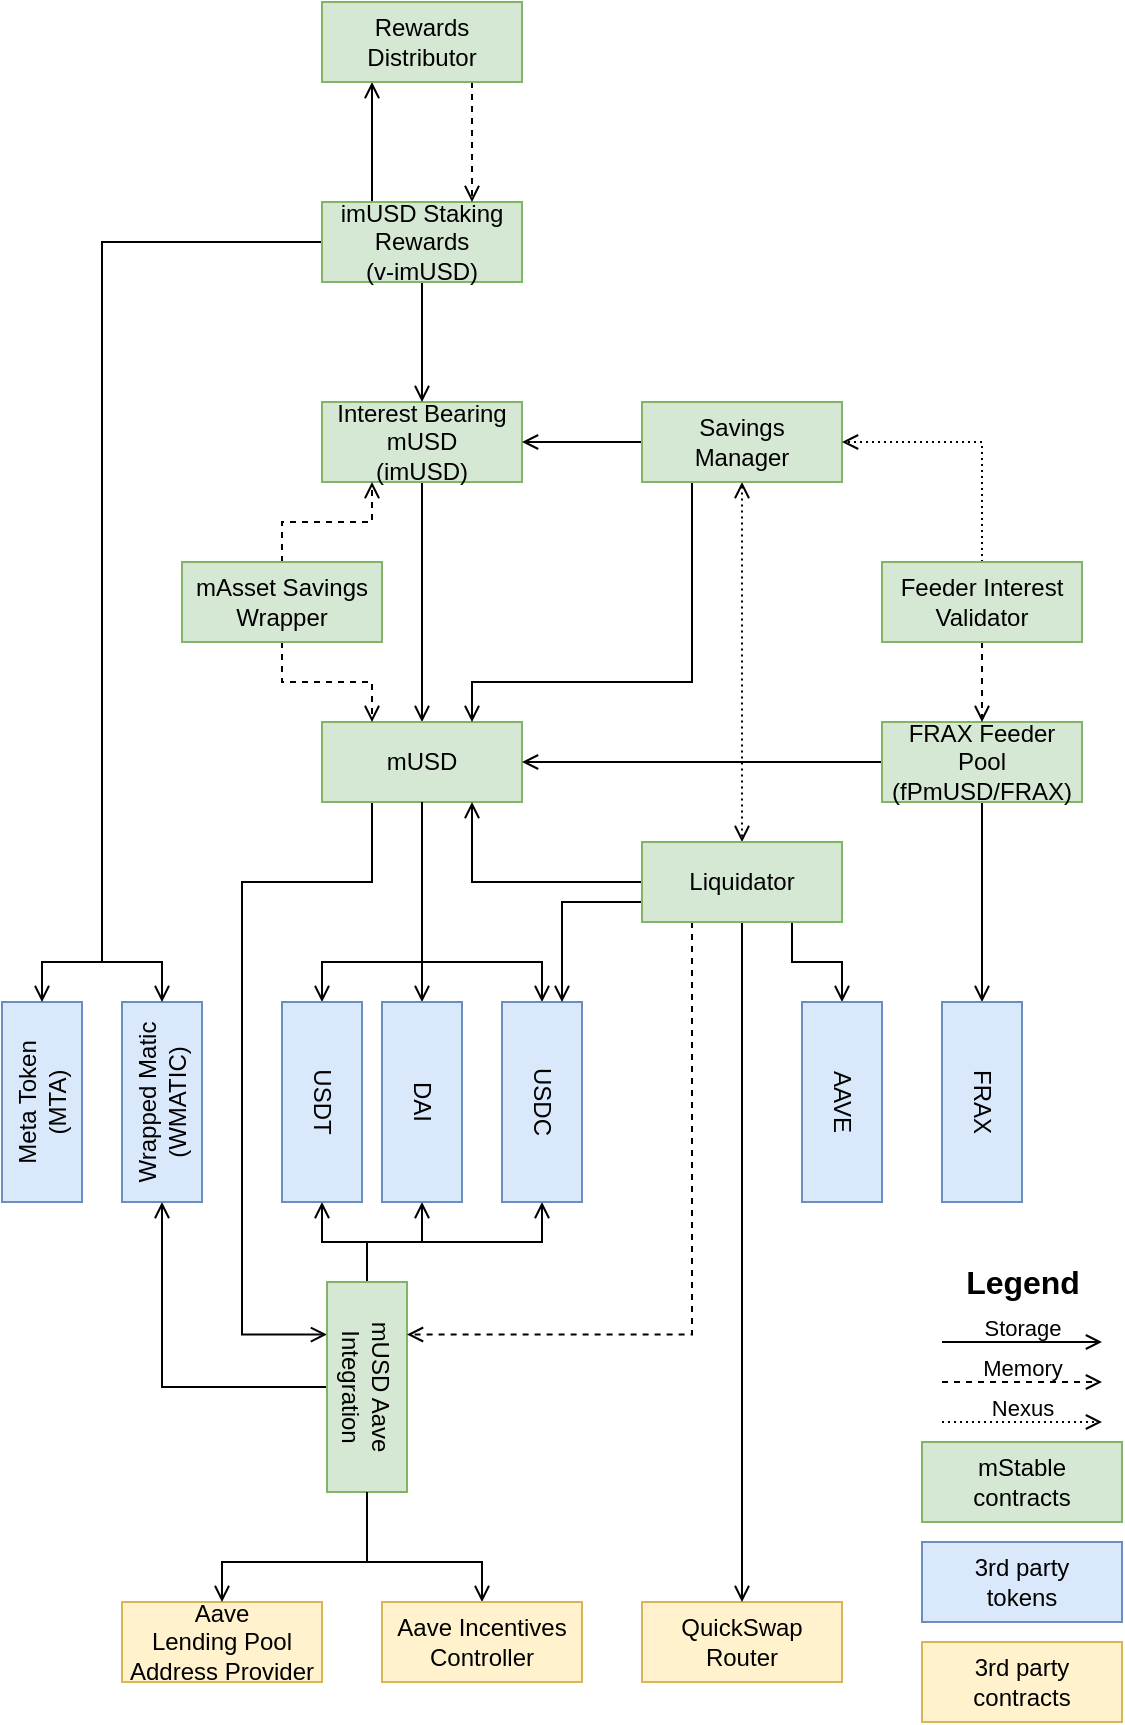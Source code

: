 <mxfile version="14.8.3" type="device" pages="2"><diagram id="_9rFnSgzRAWw9v-9qczC" name="Page-1"><mxGraphModel dx="855" dy="939" grid="1" gridSize="10" guides="1" tooltips="1" connect="1" arrows="1" fold="1" page="1" pageScale="1" pageWidth="850" pageHeight="1100" math="0" shadow="0"><root><mxCell id="0"/><mxCell id="1" parent="0"/><mxCell id="eyyjNeuyLcwpaB6HrIFP-22" style="edgeStyle=orthogonalEdgeStyle;rounded=0;orthogonalLoop=1;jettySize=auto;html=1;exitX=0.5;exitY=1;exitDx=0;exitDy=0;entryX=0.5;entryY=0;entryDx=0;entryDy=0;endArrow=open;endFill=0;" parent="1" source="eyyjNeuyLcwpaB6HrIFP-5" target="eyyjNeuyLcwpaB6HrIFP-6" edge="1"><mxGeometry relative="1" as="geometry"/></mxCell><mxCell id="eyyjNeuyLcwpaB6HrIFP-5" value="Interest Bearing mUSD&lt;br&gt;(imUSD)" style="whiteSpace=wrap;html=1;align=center;fillColor=#d5e8d4;strokeColor=#82b366;" parent="1" vertex="1"><mxGeometry x="360" y="340" width="100" height="40" as="geometry"/></mxCell><mxCell id="eyyjNeuyLcwpaB6HrIFP-218" style="edgeStyle=orthogonalEdgeStyle;rounded=0;orthogonalLoop=1;jettySize=auto;html=1;exitX=0.25;exitY=1;exitDx=0;exitDy=0;entryX=0.25;entryY=1;entryDx=0;entryDy=0;endArrow=open;endFill=0;" parent="1" source="eyyjNeuyLcwpaB6HrIFP-6" target="eyyjNeuyLcwpaB6HrIFP-41" edge="1"><mxGeometry relative="1" as="geometry"><Array as="points"><mxPoint x="385" y="580"/><mxPoint x="320" y="580"/><mxPoint x="320" y="806"/></Array></mxGeometry></mxCell><mxCell id="eyyjNeuyLcwpaB6HrIFP-6" value="mUSD" style="whiteSpace=wrap;html=1;align=center;fillColor=#d5e8d4;strokeColor=#82b366;" parent="1" vertex="1"><mxGeometry x="360" y="500" width="100" height="40" as="geometry"/></mxCell><mxCell id="eyyjNeuyLcwpaB6HrIFP-48" style="edgeStyle=orthogonalEdgeStyle;rounded=0;orthogonalLoop=1;jettySize=auto;html=1;exitX=0.5;exitY=1;exitDx=0;exitDy=0;entryX=0;entryY=0.5;entryDx=0;entryDy=0;endArrow=open;endFill=0;" parent="1" source="eyyjNeuyLcwpaB6HrIFP-6" target="eyyjNeuyLcwpaB6HrIFP-44" edge="1"><mxGeometry relative="1" as="geometry"><Array as="points"><mxPoint x="410" y="620"/><mxPoint x="360" y="620"/></Array></mxGeometry></mxCell><mxCell id="eyyjNeuyLcwpaB6HrIFP-49" style="edgeStyle=orthogonalEdgeStyle;rounded=0;orthogonalLoop=1;jettySize=auto;html=1;exitX=0.5;exitY=1;exitDx=0;exitDy=0;entryX=0;entryY=0.5;entryDx=0;entryDy=0;endArrow=open;endFill=0;" parent="1" source="eyyjNeuyLcwpaB6HrIFP-6" target="eyyjNeuyLcwpaB6HrIFP-45" edge="1"><mxGeometry relative="1" as="geometry"><Array as="points"><mxPoint x="410" y="630"/><mxPoint x="410" y="630"/></Array></mxGeometry></mxCell><mxCell id="eyyjNeuyLcwpaB6HrIFP-50" style="edgeStyle=orthogonalEdgeStyle;rounded=0;orthogonalLoop=1;jettySize=auto;html=1;exitX=0.5;exitY=1;exitDx=0;exitDy=0;entryX=0;entryY=0.5;entryDx=0;entryDy=0;endArrow=open;endFill=0;" parent="1" source="eyyjNeuyLcwpaB6HrIFP-6" target="eyyjNeuyLcwpaB6HrIFP-47" edge="1"><mxGeometry relative="1" as="geometry"><Array as="points"><mxPoint x="410" y="620"/><mxPoint x="470" y="620"/></Array><mxPoint x="410" y="640" as="targetPoint"/></mxGeometry></mxCell><mxCell id="eyyjNeuyLcwpaB6HrIFP-151" style="edgeStyle=orthogonalEdgeStyle;rounded=0;orthogonalLoop=1;jettySize=auto;html=1;exitX=0;exitY=0.5;exitDx=0;exitDy=0;entryX=1;entryY=0.5;entryDx=0;entryDy=0;endArrow=open;endFill=0;" parent="1" source="eyyjNeuyLcwpaB6HrIFP-38" target="eyyjNeuyLcwpaB6HrIFP-5" edge="1"><mxGeometry relative="1" as="geometry"><Array as="points"/></mxGeometry></mxCell><mxCell id="eyyjNeuyLcwpaB6HrIFP-153" style="edgeStyle=orthogonalEdgeStyle;rounded=0;orthogonalLoop=1;jettySize=auto;html=1;exitX=0.25;exitY=1;exitDx=0;exitDy=0;entryX=0.75;entryY=0;entryDx=0;entryDy=0;endArrow=open;endFill=0;" parent="1" source="eyyjNeuyLcwpaB6HrIFP-38" target="eyyjNeuyLcwpaB6HrIFP-6" edge="1"><mxGeometry relative="1" as="geometry"><Array as="points"><mxPoint x="545" y="480"/><mxPoint x="435" y="480"/></Array></mxGeometry></mxCell><mxCell id="TykH7SimiXTb7YO5JZkf-15" style="edgeStyle=orthogonalEdgeStyle;rounded=0;orthogonalLoop=1;jettySize=auto;html=1;exitX=0.5;exitY=1;exitDx=0;exitDy=0;entryX=0.5;entryY=0;entryDx=0;entryDy=0;endArrow=open;endFill=0;dashed=1;dashPattern=1 2;startArrow=open;startFill=0;" parent="1" source="eyyjNeuyLcwpaB6HrIFP-38" target="TykH7SimiXTb7YO5JZkf-11" edge="1"><mxGeometry relative="1" as="geometry"><Array as="points"><mxPoint x="570" y="510"/><mxPoint x="570" y="510"/></Array></mxGeometry></mxCell><mxCell id="eyyjNeuyLcwpaB6HrIFP-38" value="Savings&lt;br&gt;Manager" style="whiteSpace=wrap;html=1;align=center;fillColor=#d5e8d4;strokeColor=#82b366;" parent="1" vertex="1"><mxGeometry x="520" y="340" width="100" height="40" as="geometry"/></mxCell><mxCell id="eyyjNeuyLcwpaB6HrIFP-40" value="Aave&lt;br&gt;Lending Pool&lt;br&gt;Address Provider" style="whiteSpace=wrap;html=1;align=center;rotation=0;fillColor=#fff2cc;strokeColor=#d6b656;" parent="1" vertex="1"><mxGeometry x="260" y="940" width="100" height="40" as="geometry"/></mxCell><mxCell id="TykH7SimiXTb7YO5JZkf-8" style="edgeStyle=orthogonalEdgeStyle;rounded=0;orthogonalLoop=1;jettySize=auto;html=1;exitX=0.5;exitY=1;exitDx=0;exitDy=0;endArrow=open;endFill=0;" parent="1" source="eyyjNeuyLcwpaB6HrIFP-41" target="w_oNeSA4J7dQEzQCuN3S-23" edge="1"><mxGeometry relative="1" as="geometry"/></mxCell><mxCell id="TykH7SimiXTb7YO5JZkf-10" style="edgeStyle=orthogonalEdgeStyle;rounded=0;orthogonalLoop=1;jettySize=auto;html=1;exitX=1;exitY=0.5;exitDx=0;exitDy=0;entryX=0.5;entryY=0;entryDx=0;entryDy=0;endArrow=open;endFill=0;" parent="1" source="eyyjNeuyLcwpaB6HrIFP-41" target="TykH7SimiXTb7YO5JZkf-9" edge="1"><mxGeometry relative="1" as="geometry"><Array as="points"><mxPoint x="383" y="920"/><mxPoint x="440" y="920"/></Array></mxGeometry></mxCell><mxCell id="V3BaYARohXUQyW86RRBQ-1" style="edgeStyle=orthogonalEdgeStyle;rounded=0;orthogonalLoop=1;jettySize=auto;html=1;exitX=0;exitY=0.5;exitDx=0;exitDy=0;entryX=1;entryY=0.5;entryDx=0;entryDy=0;startArrow=none;startFill=0;endArrow=open;endFill=0;" edge="1" parent="1" source="eyyjNeuyLcwpaB6HrIFP-41" target="eyyjNeuyLcwpaB6HrIFP-44"><mxGeometry relative="1" as="geometry"/></mxCell><mxCell id="V3BaYARohXUQyW86RRBQ-2" style="edgeStyle=orthogonalEdgeStyle;rounded=0;orthogonalLoop=1;jettySize=auto;html=1;exitX=0;exitY=0.5;exitDx=0;exitDy=0;entryX=1;entryY=0.5;entryDx=0;entryDy=0;startArrow=none;startFill=0;endArrow=open;endFill=0;" edge="1" parent="1" source="eyyjNeuyLcwpaB6HrIFP-41" target="eyyjNeuyLcwpaB6HrIFP-45"><mxGeometry relative="1" as="geometry"/></mxCell><mxCell id="V3BaYARohXUQyW86RRBQ-3" style="edgeStyle=orthogonalEdgeStyle;rounded=0;orthogonalLoop=1;jettySize=auto;html=1;exitX=0;exitY=0.5;exitDx=0;exitDy=0;entryX=1;entryY=0.5;entryDx=0;entryDy=0;startArrow=none;startFill=0;endArrow=open;endFill=0;" edge="1" parent="1" source="eyyjNeuyLcwpaB6HrIFP-41" target="eyyjNeuyLcwpaB6HrIFP-47"><mxGeometry relative="1" as="geometry"/></mxCell><mxCell id="eyyjNeuyLcwpaB6HrIFP-41" value="mUSD Aave Integration" style="whiteSpace=wrap;html=1;align=center;rotation=90;fillColor=#d5e8d4;strokeColor=#82b366;" parent="1" vertex="1"><mxGeometry x="330" y="812.5" width="105" height="40" as="geometry"/></mxCell><mxCell id="eyyjNeuyLcwpaB6HrIFP-44" value="USDT" style="whiteSpace=wrap;html=1;align=center;rotation=90;fillColor=#dae8fc;strokeColor=#6c8ebf;" parent="1" vertex="1"><mxGeometry x="310" y="670" width="100" height="40" as="geometry"/></mxCell><mxCell id="eyyjNeuyLcwpaB6HrIFP-45" value="DAI" style="whiteSpace=wrap;html=1;align=center;rotation=90;fillColor=#dae8fc;strokeColor=#6c8ebf;" parent="1" vertex="1"><mxGeometry x="360" y="670" width="100" height="40" as="geometry"/></mxCell><mxCell id="eyyjNeuyLcwpaB6HrIFP-47" value="USDC" style="whiteSpace=wrap;html=1;align=center;rotation=90;fillColor=#dae8fc;strokeColor=#6c8ebf;" parent="1" vertex="1"><mxGeometry x="420" y="670" width="100" height="40" as="geometry"/></mxCell><mxCell id="eyyjNeuyLcwpaB6HrIFP-61" style="edgeStyle=orthogonalEdgeStyle;rounded=0;orthogonalLoop=1;jettySize=auto;html=1;exitX=1;exitY=0.5;exitDx=0;exitDy=0;entryX=0.5;entryY=0;entryDx=0;entryDy=0;endArrow=open;endFill=0;" parent="1" source="eyyjNeuyLcwpaB6HrIFP-41" target="eyyjNeuyLcwpaB6HrIFP-40" edge="1"><mxGeometry relative="1" as="geometry"><Array as="points"><mxPoint x="383" y="920"/><mxPoint x="310" y="920"/></Array></mxGeometry></mxCell><mxCell id="eyyjNeuyLcwpaB6HrIFP-72" style="edgeStyle=orthogonalEdgeStyle;rounded=0;orthogonalLoop=1;jettySize=auto;html=1;exitX=0.5;exitY=0;exitDx=0;exitDy=0;entryX=0.25;entryY=1;entryDx=0;entryDy=0;endArrow=open;endFill=0;dashed=1;" parent="1" source="eyyjNeuyLcwpaB6HrIFP-71" target="eyyjNeuyLcwpaB6HrIFP-5" edge="1"><mxGeometry relative="1" as="geometry"/></mxCell><mxCell id="eyyjNeuyLcwpaB6HrIFP-73" style="edgeStyle=orthogonalEdgeStyle;rounded=0;orthogonalLoop=1;jettySize=auto;html=1;exitX=0.5;exitY=1;exitDx=0;exitDy=0;entryX=0.25;entryY=0;entryDx=0;entryDy=0;endArrow=open;endFill=0;dashed=1;" parent="1" source="eyyjNeuyLcwpaB6HrIFP-71" target="eyyjNeuyLcwpaB6HrIFP-6" edge="1"><mxGeometry relative="1" as="geometry"><mxPoint x="280" y="460" as="sourcePoint"/></mxGeometry></mxCell><mxCell id="eyyjNeuyLcwpaB6HrIFP-71" value="mAsset Savings&lt;br&gt;Wrapper" style="whiteSpace=wrap;html=1;align=center;fillColor=#d5e8d4;strokeColor=#82b366;" parent="1" vertex="1"><mxGeometry x="290" y="420" width="100" height="40" as="geometry"/></mxCell><mxCell id="eyyjNeuyLcwpaB6HrIFP-80" value="QuickSwap&lt;br&gt;Router" style="whiteSpace=wrap;html=1;align=center;fillColor=#fff2cc;strokeColor=#d6b656;" parent="1" vertex="1"><mxGeometry x="520" y="940" width="100" height="40" as="geometry"/></mxCell><mxCell id="TykH7SimiXTb7YO5JZkf-9" value="Aave Incentives&lt;br&gt;Controller" style="whiteSpace=wrap;html=1;align=center;rotation=0;fillColor=#fff2cc;strokeColor=#d6b656;" parent="1" vertex="1"><mxGeometry x="390" y="940" width="100" height="40" as="geometry"/></mxCell><mxCell id="TykH7SimiXTb7YO5JZkf-12" style="edgeStyle=orthogonalEdgeStyle;rounded=0;orthogonalLoop=1;jettySize=auto;html=1;exitX=0;exitY=0.5;exitDx=0;exitDy=0;entryX=0.75;entryY=1;entryDx=0;entryDy=0;endArrow=open;endFill=0;" parent="1" source="TykH7SimiXTb7YO5JZkf-11" target="eyyjNeuyLcwpaB6HrIFP-6" edge="1"><mxGeometry relative="1" as="geometry"><Array as="points"><mxPoint x="435" y="580"/></Array></mxGeometry></mxCell><mxCell id="TykH7SimiXTb7YO5JZkf-13" style="edgeStyle=orthogonalEdgeStyle;rounded=0;orthogonalLoop=1;jettySize=auto;html=1;exitX=0.5;exitY=1;exitDx=0;exitDy=0;endArrow=open;endFill=0;entryX=0.5;entryY=0;entryDx=0;entryDy=0;" parent="1" source="TykH7SimiXTb7YO5JZkf-11" target="eyyjNeuyLcwpaB6HrIFP-80" edge="1"><mxGeometry relative="1" as="geometry"><mxPoint x="570" y="910" as="targetPoint"/><Array as="points"><mxPoint x="570" y="920"/><mxPoint x="570" y="920"/></Array></mxGeometry></mxCell><mxCell id="TykH7SimiXTb7YO5JZkf-14" style="edgeStyle=orthogonalEdgeStyle;rounded=0;orthogonalLoop=1;jettySize=auto;html=1;exitX=0.25;exitY=1;exitDx=0;exitDy=0;entryX=0.25;entryY=0;entryDx=0;entryDy=0;endArrow=open;endFill=0;dashed=1;" parent="1" source="TykH7SimiXTb7YO5JZkf-11" target="eyyjNeuyLcwpaB6HrIFP-41" edge="1"><mxGeometry relative="1" as="geometry"><Array as="points"><mxPoint x="545" y="806"/></Array></mxGeometry></mxCell><mxCell id="RnE77LSG00BqjWLJa3TL-21" style="edgeStyle=orthogonalEdgeStyle;rounded=0;orthogonalLoop=1;jettySize=auto;html=1;exitX=0.75;exitY=1;exitDx=0;exitDy=0;startArrow=none;startFill=0;endArrow=open;endFill=0;" parent="1" source="TykH7SimiXTb7YO5JZkf-11" target="RnE77LSG00BqjWLJa3TL-20" edge="1"><mxGeometry relative="1" as="geometry"/></mxCell><mxCell id="RnE77LSG00BqjWLJa3TL-22" style="edgeStyle=orthogonalEdgeStyle;rounded=0;orthogonalLoop=1;jettySize=auto;html=1;exitX=0;exitY=0.75;exitDx=0;exitDy=0;entryX=0;entryY=0.25;entryDx=0;entryDy=0;startArrow=none;startFill=0;endArrow=open;endFill=0;" parent="1" source="TykH7SimiXTb7YO5JZkf-11" target="eyyjNeuyLcwpaB6HrIFP-47" edge="1"><mxGeometry relative="1" as="geometry"/></mxCell><mxCell id="TykH7SimiXTb7YO5JZkf-11" value="Liquidator" style="whiteSpace=wrap;html=1;align=center;fillColor=#d5e8d4;strokeColor=#82b366;" parent="1" vertex="1"><mxGeometry x="520" y="560" width="100" height="40" as="geometry"/></mxCell><mxCell id="w_oNeSA4J7dQEzQCuN3S-11" style="edgeStyle=orthogonalEdgeStyle;rounded=0;orthogonalLoop=1;jettySize=auto;html=1;exitX=0.5;exitY=1;exitDx=0;exitDy=0;entryX=0;entryY=0.5;entryDx=0;entryDy=0;endArrow=open;endFill=0;" parent="1" source="w_oNeSA4J7dQEzQCuN3S-7" target="w_oNeSA4J7dQEzQCuN3S-8" edge="1"><mxGeometry relative="1" as="geometry"/></mxCell><mxCell id="w_oNeSA4J7dQEzQCuN3S-24" style="edgeStyle=orthogonalEdgeStyle;rounded=0;orthogonalLoop=1;jettySize=auto;html=1;exitX=0;exitY=0.5;exitDx=0;exitDy=0;entryX=1;entryY=0.5;entryDx=0;entryDy=0;endArrow=open;endFill=0;" parent="1" source="w_oNeSA4J7dQEzQCuN3S-7" target="eyyjNeuyLcwpaB6HrIFP-6" edge="1"><mxGeometry relative="1" as="geometry"/></mxCell><mxCell id="w_oNeSA4J7dQEzQCuN3S-7" value="FRAX Feeder Pool (fPmUSD/FRAX)" style="whiteSpace=wrap;html=1;align=center;fillColor=#d5e8d4;strokeColor=#82b366;" parent="1" vertex="1"><mxGeometry x="640" y="500" width="100" height="40" as="geometry"/></mxCell><mxCell id="w_oNeSA4J7dQEzQCuN3S-8" value="FRAX" style="whiteSpace=wrap;html=1;align=center;rotation=90;fillColor=#dae8fc;strokeColor=#6c8ebf;" parent="1" vertex="1"><mxGeometry x="640" y="670" width="100" height="40" as="geometry"/></mxCell><mxCell id="w_oNeSA4J7dQEzQCuN3S-29" style="edgeStyle=orthogonalEdgeStyle;rounded=0;orthogonalLoop=1;jettySize=auto;html=1;exitX=0.5;exitY=1;exitDx=0;exitDy=0;endArrow=open;endFill=0;entryX=0.5;entryY=0;entryDx=0;entryDy=0;dashed=1;" parent="1" source="w_oNeSA4J7dQEzQCuN3S-10" target="w_oNeSA4J7dQEzQCuN3S-7" edge="1"><mxGeometry relative="1" as="geometry"><mxPoint x="680" y="470" as="targetPoint"/></mxGeometry></mxCell><mxCell id="w_oNeSA4J7dQEzQCuN3S-30" style="edgeStyle=orthogonalEdgeStyle;rounded=0;orthogonalLoop=1;jettySize=auto;html=1;exitX=0.5;exitY=0;exitDx=0;exitDy=0;entryX=1;entryY=0.5;entryDx=0;entryDy=0;dashed=1;endArrow=open;endFill=0;dashPattern=1 2;" parent="1" source="w_oNeSA4J7dQEzQCuN3S-10" target="eyyjNeuyLcwpaB6HrIFP-38" edge="1"><mxGeometry relative="1" as="geometry"/></mxCell><mxCell id="w_oNeSA4J7dQEzQCuN3S-10" value="Feeder Interest&lt;br&gt;Validator" style="whiteSpace=wrap;html=1;align=center;fillColor=#d5e8d4;strokeColor=#82b366;" parent="1" vertex="1"><mxGeometry x="640" y="420" width="100" height="40" as="geometry"/></mxCell><mxCell id="w_oNeSA4J7dQEzQCuN3S-12" value="Meta Token&lt;br&gt;(MTA)" style="whiteSpace=wrap;html=1;align=center;fillColor=#dae8fc;strokeColor=#6c8ebf;rotation=-90;" parent="1" vertex="1"><mxGeometry x="170" y="670" width="100" height="40" as="geometry"/></mxCell><mxCell id="w_oNeSA4J7dQEzQCuN3S-23" value="Wrapped Matic&lt;br&gt;(WMATIC)" style="whiteSpace=wrap;html=1;align=center;fillColor=#dae8fc;strokeColor=#6c8ebf;rotation=-90;" parent="1" vertex="1"><mxGeometry x="230" y="670" width="100" height="40" as="geometry"/></mxCell><mxCell id="RnE77LSG00BqjWLJa3TL-3" style="edgeStyle=orthogonalEdgeStyle;rounded=0;orthogonalLoop=1;jettySize=auto;html=1;exitX=0.5;exitY=1;exitDx=0;exitDy=0;endArrow=open;endFill=0;" parent="1" source="RnE77LSG00BqjWLJa3TL-2" target="eyyjNeuyLcwpaB6HrIFP-5" edge="1"><mxGeometry relative="1" as="geometry"/></mxCell><mxCell id="RnE77LSG00BqjWLJa3TL-10" style="edgeStyle=orthogonalEdgeStyle;rounded=0;orthogonalLoop=1;jettySize=auto;html=1;exitX=0.25;exitY=0;exitDx=0;exitDy=0;entryX=0.25;entryY=1;entryDx=0;entryDy=0;endArrow=open;endFill=0;" parent="1" source="RnE77LSG00BqjWLJa3TL-2" target="RnE77LSG00BqjWLJa3TL-6" edge="1"><mxGeometry relative="1" as="geometry"/></mxCell><mxCell id="RnE77LSG00BqjWLJa3TL-11" style="edgeStyle=orthogonalEdgeStyle;rounded=0;orthogonalLoop=1;jettySize=auto;html=1;exitX=0;exitY=0.5;exitDx=0;exitDy=0;entryX=1;entryY=0.5;entryDx=0;entryDy=0;startArrow=none;startFill=0;endArrow=open;endFill=0;" parent="1" source="RnE77LSG00BqjWLJa3TL-2" target="w_oNeSA4J7dQEzQCuN3S-12" edge="1"><mxGeometry relative="1" as="geometry"><Array as="points"><mxPoint x="250" y="260"/><mxPoint x="250" y="620"/><mxPoint x="220" y="620"/></Array></mxGeometry></mxCell><mxCell id="RnE77LSG00BqjWLJa3TL-12" style="edgeStyle=orthogonalEdgeStyle;rounded=0;orthogonalLoop=1;jettySize=auto;html=1;exitX=0;exitY=0.5;exitDx=0;exitDy=0;entryX=1;entryY=0.5;entryDx=0;entryDy=0;startArrow=none;startFill=0;endArrow=open;endFill=0;" parent="1" source="RnE77LSG00BqjWLJa3TL-2" target="w_oNeSA4J7dQEzQCuN3S-23" edge="1"><mxGeometry relative="1" as="geometry"><Array as="points"><mxPoint x="250" y="260"/><mxPoint x="250" y="620"/><mxPoint x="280" y="620"/></Array></mxGeometry></mxCell><mxCell id="RnE77LSG00BqjWLJa3TL-2" value="imUSD Staking Rewards&lt;br&gt;(v-imUSD)" style="whiteSpace=wrap;html=1;align=center;fillColor=#d5e8d4;strokeColor=#82b366;" parent="1" vertex="1"><mxGeometry x="360" y="240" width="100" height="40" as="geometry"/></mxCell><mxCell id="RnE77LSG00BqjWLJa3TL-7" style="edgeStyle=orthogonalEdgeStyle;rounded=0;orthogonalLoop=1;jettySize=auto;html=1;exitX=0.75;exitY=1;exitDx=0;exitDy=0;entryX=0.75;entryY=0;entryDx=0;entryDy=0;endArrow=open;endFill=0;dashed=1;" parent="1" source="RnE77LSG00BqjWLJa3TL-6" target="RnE77LSG00BqjWLJa3TL-2" edge="1"><mxGeometry relative="1" as="geometry"/></mxCell><mxCell id="RnE77LSG00BqjWLJa3TL-6" value="Rewards Distributor" style="whiteSpace=wrap;html=1;align=center;fillColor=#d5e8d4;strokeColor=#82b366;" parent="1" vertex="1"><mxGeometry x="360" y="140" width="100" height="40" as="geometry"/></mxCell><mxCell id="RnE77LSG00BqjWLJa3TL-13" value="&lt;b&gt;&lt;font style=&quot;font-size: 16px&quot;&gt;Legend&lt;/font&gt;&lt;/b&gt;" style="text;html=1;align=center;verticalAlign=middle;resizable=0;points=[];autosize=1;" parent="1" vertex="1"><mxGeometry x="675" y="770" width="70" height="20" as="geometry"/></mxCell><mxCell id="RnE77LSG00BqjWLJa3TL-14" style="edgeStyle=orthogonalEdgeStyle;rounded=0;orthogonalLoop=1;jettySize=auto;html=1;endArrow=open;endFill=0;dashed=1;" parent="1" edge="1"><mxGeometry relative="1" as="geometry"><mxPoint x="670" y="830" as="sourcePoint"/><mxPoint x="750" y="830" as="targetPoint"/><Array as="points"><mxPoint x="720" y="830"/><mxPoint x="720" y="830"/></Array></mxGeometry></mxCell><mxCell id="RnE77LSG00BqjWLJa3TL-15" value="Memory" style="edgeLabel;html=1;align=center;verticalAlign=middle;resizable=0;points=[];labelBackgroundColor=none;" parent="RnE77LSG00BqjWLJa3TL-14" vertex="1" connectable="0"><mxGeometry x="-0.333" y="1" relative="1" as="geometry"><mxPoint x="13" y="-6" as="offset"/></mxGeometry></mxCell><mxCell id="RnE77LSG00BqjWLJa3TL-16" style="edgeStyle=orthogonalEdgeStyle;rounded=0;orthogonalLoop=1;jettySize=auto;html=1;endArrow=open;endFill=0;" parent="1" edge="1"><mxGeometry relative="1" as="geometry"><mxPoint x="670" y="810" as="sourcePoint"/><mxPoint x="750" y="810" as="targetPoint"/><Array as="points"><mxPoint x="670" y="810"/><mxPoint x="750" y="810"/></Array></mxGeometry></mxCell><mxCell id="RnE77LSG00BqjWLJa3TL-17" value="Storage" style="edgeLabel;html=1;align=center;verticalAlign=middle;resizable=0;points=[];labelBackgroundColor=none;" parent="RnE77LSG00BqjWLJa3TL-16" vertex="1" connectable="0"><mxGeometry x="-0.488" relative="1" as="geometry"><mxPoint x="19" y="-7" as="offset"/></mxGeometry></mxCell><mxCell id="RnE77LSG00BqjWLJa3TL-18" style="edgeStyle=orthogonalEdgeStyle;rounded=0;orthogonalLoop=1;jettySize=auto;html=1;endArrow=open;endFill=0;dashed=1;dashPattern=1 2;" parent="1" edge="1"><mxGeometry relative="1" as="geometry"><mxPoint x="670" y="850" as="sourcePoint"/><mxPoint x="750" y="850" as="targetPoint"/></mxGeometry></mxCell><mxCell id="RnE77LSG00BqjWLJa3TL-19" value="Nexus" style="edgeLabel;html=1;align=center;verticalAlign=middle;resizable=0;points=[];labelBackgroundColor=none;" parent="RnE77LSG00BqjWLJa3TL-18" vertex="1" connectable="0"><mxGeometry x="0.325" relative="1" as="geometry"><mxPoint x="-13" y="-7" as="offset"/></mxGeometry></mxCell><mxCell id="RnE77LSG00BqjWLJa3TL-20" value="AAVE" style="whiteSpace=wrap;html=1;align=center;rotation=90;fillColor=#dae8fc;strokeColor=#6c8ebf;" parent="1" vertex="1"><mxGeometry x="570" y="670" width="100" height="40" as="geometry"/></mxCell><mxCell id="RnE77LSG00BqjWLJa3TL-23" value="mStable&lt;br&gt;contracts" style="whiteSpace=wrap;html=1;align=center;rotation=0;fillColor=#d5e8d4;strokeColor=#82b366;" parent="1" vertex="1"><mxGeometry x="660" y="860" width="100" height="40" as="geometry"/></mxCell><mxCell id="RnE77LSG00BqjWLJa3TL-24" value="3rd party&lt;br&gt;contracts" style="whiteSpace=wrap;html=1;align=center;fillColor=#fff2cc;strokeColor=#d6b656;" parent="1" vertex="1"><mxGeometry x="660" y="960" width="100" height="40" as="geometry"/></mxCell><mxCell id="RnE77LSG00BqjWLJa3TL-25" value="3rd party&lt;br&gt;tokens" style="whiteSpace=wrap;html=1;align=center;rotation=0;fillColor=#dae8fc;strokeColor=#6c8ebf;" parent="1" vertex="1"><mxGeometry x="660" y="910" width="100" height="40" as="geometry"/></mxCell></root></mxGraphModel></diagram><diagram id="O6CAJ1vzJacIgmDWV6JC" name="Page-2"><mxGraphModel dx="1062" dy="654" grid="1" gridSize="10" guides="1" tooltips="1" connect="1" arrows="1" fold="1" page="1" pageScale="1" pageWidth="850" pageHeight="1100" math="0" shadow="0"><root><mxCell id="dwlMBHg0sBrEFOQ9tFUY-0"/><mxCell id="dwlMBHg0sBrEFOQ9tFUY-1" parent="dwlMBHg0sBrEFOQ9tFUY-0"/></root></mxGraphModel></diagram></mxfile>
